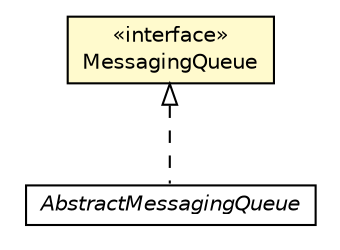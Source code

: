#!/usr/local/bin/dot
#
# Class diagram 
# Generated by UMLGraph version 5.1 (http://www.umlgraph.org/)
#

digraph G {
	edge [fontname="Helvetica",fontsize=10,labelfontname="Helvetica",labelfontsize=10];
	node [fontname="Helvetica",fontsize=10,shape=plaintext];
	nodesep=0.25;
	ranksep=0.5;
	// pt.ist.fenixframework.messaging.MessagingQueue
	c38363 [label=<<table title="pt.ist.fenixframework.messaging.MessagingQueue" border="0" cellborder="1" cellspacing="0" cellpadding="2" port="p" bgcolor="lemonChiffon" href="./MessagingQueue.html">
		<tr><td><table border="0" cellspacing="0" cellpadding="1">
<tr><td align="center" balign="center"> &#171;interface&#187; </td></tr>
<tr><td align="center" balign="center"> MessagingQueue </td></tr>
		</table></td></tr>
		</table>>, fontname="Helvetica", fontcolor="black", fontsize=10.0];
	// pt.ist.fenixframework.backend.infinispan.messaging.AbstractMessagingQueue
	c38453 [label=<<table title="pt.ist.fenixframework.backend.infinispan.messaging.AbstractMessagingQueue" border="0" cellborder="1" cellspacing="0" cellpadding="2" port="p" href="../backend/infinispan/messaging/AbstractMessagingQueue.html">
		<tr><td><table border="0" cellspacing="0" cellpadding="1">
<tr><td align="center" balign="center"><font face="Helvetica-Oblique"> AbstractMessagingQueue </font></td></tr>
		</table></td></tr>
		</table>>, fontname="Helvetica", fontcolor="black", fontsize=10.0];
	//pt.ist.fenixframework.backend.infinispan.messaging.AbstractMessagingQueue implements pt.ist.fenixframework.messaging.MessagingQueue
	c38363:p -> c38453:p [dir=back,arrowtail=empty,style=dashed];
}

